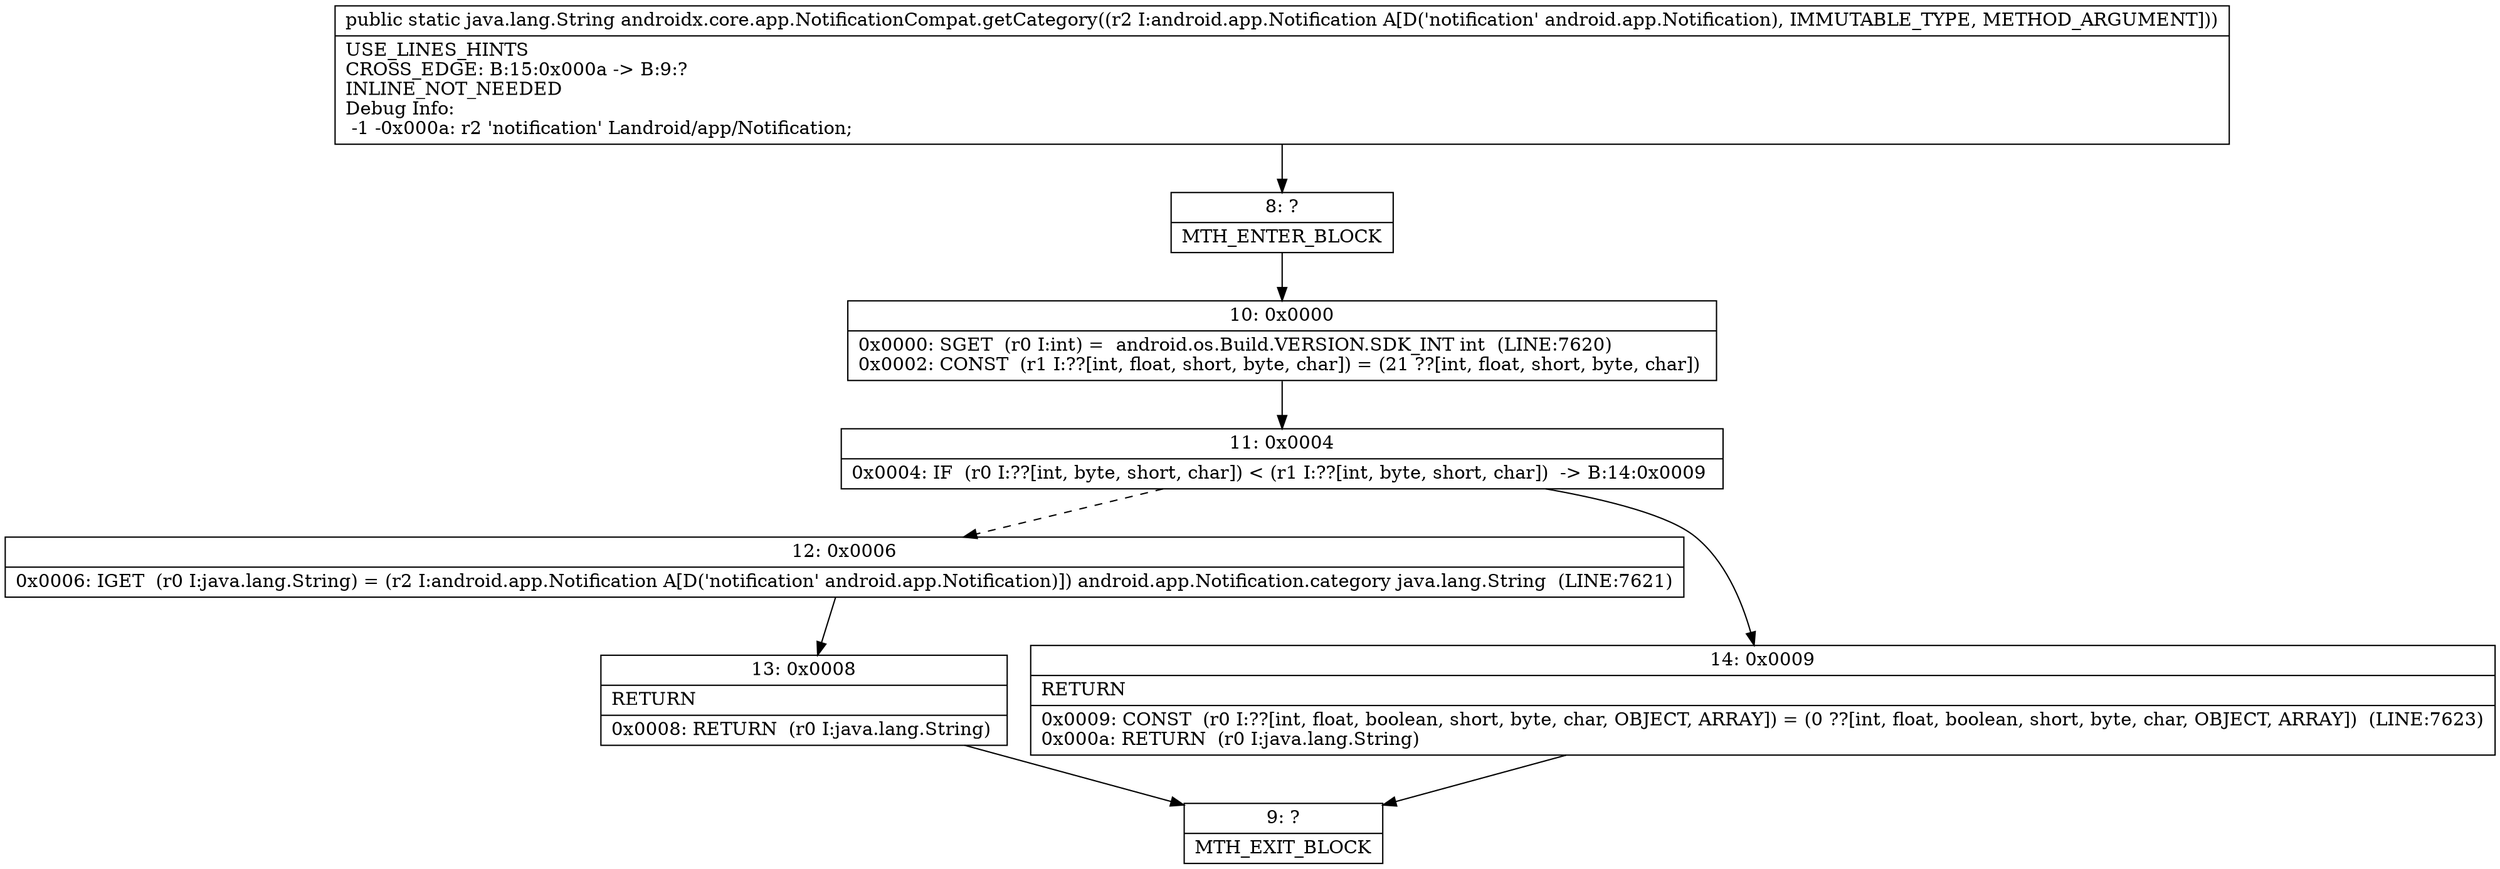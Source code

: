 digraph "CFG forandroidx.core.app.NotificationCompat.getCategory(Landroid\/app\/Notification;)Ljava\/lang\/String;" {
Node_8 [shape=record,label="{8\:\ ?|MTH_ENTER_BLOCK\l}"];
Node_10 [shape=record,label="{10\:\ 0x0000|0x0000: SGET  (r0 I:int) =  android.os.Build.VERSION.SDK_INT int  (LINE:7620)\l0x0002: CONST  (r1 I:??[int, float, short, byte, char]) = (21 ??[int, float, short, byte, char]) \l}"];
Node_11 [shape=record,label="{11\:\ 0x0004|0x0004: IF  (r0 I:??[int, byte, short, char]) \< (r1 I:??[int, byte, short, char])  \-\> B:14:0x0009 \l}"];
Node_12 [shape=record,label="{12\:\ 0x0006|0x0006: IGET  (r0 I:java.lang.String) = (r2 I:android.app.Notification A[D('notification' android.app.Notification)]) android.app.Notification.category java.lang.String  (LINE:7621)\l}"];
Node_13 [shape=record,label="{13\:\ 0x0008|RETURN\l|0x0008: RETURN  (r0 I:java.lang.String) \l}"];
Node_9 [shape=record,label="{9\:\ ?|MTH_EXIT_BLOCK\l}"];
Node_14 [shape=record,label="{14\:\ 0x0009|RETURN\l|0x0009: CONST  (r0 I:??[int, float, boolean, short, byte, char, OBJECT, ARRAY]) = (0 ??[int, float, boolean, short, byte, char, OBJECT, ARRAY])  (LINE:7623)\l0x000a: RETURN  (r0 I:java.lang.String) \l}"];
MethodNode[shape=record,label="{public static java.lang.String androidx.core.app.NotificationCompat.getCategory((r2 I:android.app.Notification A[D('notification' android.app.Notification), IMMUTABLE_TYPE, METHOD_ARGUMENT]))  | USE_LINES_HINTS\lCROSS_EDGE: B:15:0x000a \-\> B:9:?\lINLINE_NOT_NEEDED\lDebug Info:\l  \-1 \-0x000a: r2 'notification' Landroid\/app\/Notification;\l}"];
MethodNode -> Node_8;Node_8 -> Node_10;
Node_10 -> Node_11;
Node_11 -> Node_12[style=dashed];
Node_11 -> Node_14;
Node_12 -> Node_13;
Node_13 -> Node_9;
Node_14 -> Node_9;
}

